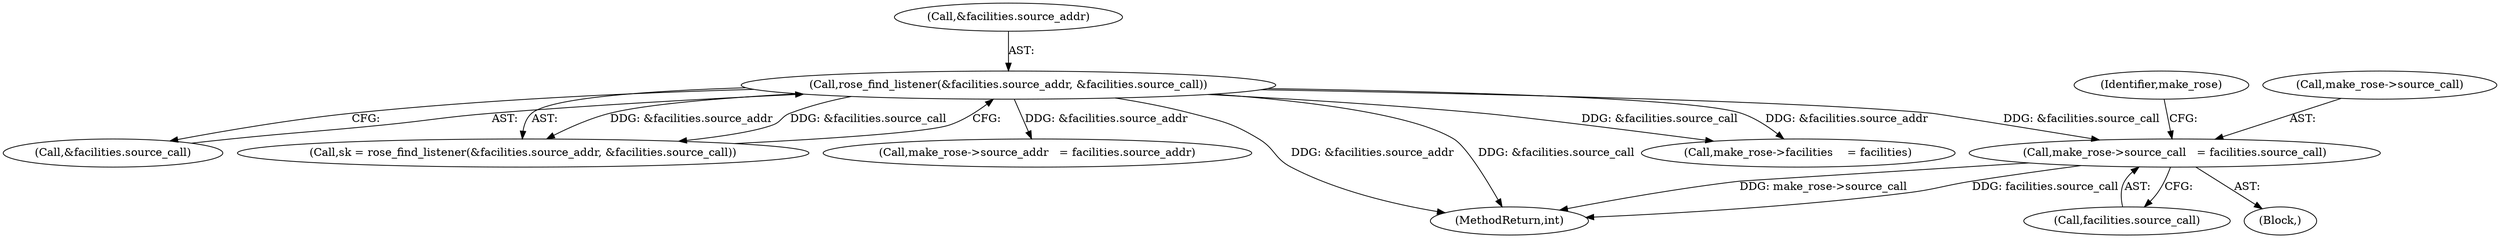 digraph "0_linux_e0bccd315db0c2f919e7fcf9cb60db21d9986f52@pointer" {
"1000250" [label="(Call,make_rose->source_call   = facilities.source_call)"];
"1000150" [label="(Call,rose_find_listener(&facilities.source_addr, &facilities.source_call))"];
"1000259" [label="(Identifier,make_rose)"];
"1000150" [label="(Call,rose_find_listener(&facilities.source_addr, &facilities.source_call))"];
"1000251" [label="(Call,make_rose->source_call)"];
"1000108" [label="(Block,)"];
"1000250" [label="(Call,make_rose->source_call   = facilities.source_call)"];
"1000254" [label="(Call,facilities.source_call)"];
"1000296" [label="(Call,make_rose->facilities    = facilities)"];
"1000155" [label="(Call,&facilities.source_call)"];
"1000151" [label="(Call,&facilities.source_addr)"];
"1000148" [label="(Call,sk = rose_find_listener(&facilities.source_addr, &facilities.source_call))"];
"1000243" [label="(Call,make_rose->source_addr   = facilities.source_addr)"];
"1000381" [label="(MethodReturn,int)"];
"1000250" -> "1000108"  [label="AST: "];
"1000250" -> "1000254"  [label="CFG: "];
"1000251" -> "1000250"  [label="AST: "];
"1000254" -> "1000250"  [label="AST: "];
"1000259" -> "1000250"  [label="CFG: "];
"1000250" -> "1000381"  [label="DDG: make_rose->source_call"];
"1000250" -> "1000381"  [label="DDG: facilities.source_call"];
"1000150" -> "1000250"  [label="DDG: &facilities.source_call"];
"1000150" -> "1000148"  [label="AST: "];
"1000150" -> "1000155"  [label="CFG: "];
"1000151" -> "1000150"  [label="AST: "];
"1000155" -> "1000150"  [label="AST: "];
"1000148" -> "1000150"  [label="CFG: "];
"1000150" -> "1000381"  [label="DDG: &facilities.source_addr"];
"1000150" -> "1000381"  [label="DDG: &facilities.source_call"];
"1000150" -> "1000148"  [label="DDG: &facilities.source_addr"];
"1000150" -> "1000148"  [label="DDG: &facilities.source_call"];
"1000150" -> "1000243"  [label="DDG: &facilities.source_addr"];
"1000150" -> "1000296"  [label="DDG: &facilities.source_call"];
"1000150" -> "1000296"  [label="DDG: &facilities.source_addr"];
}
